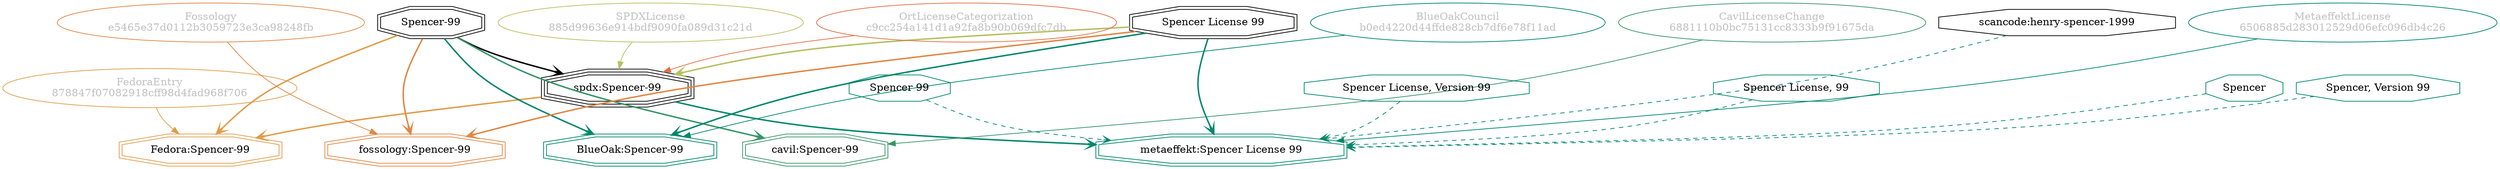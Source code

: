 strict digraph {
    node [shape=box];
    graph [splines=curved];
    4020 [label="SPDXLicense\n885d99636e914bdf9090fa089d31c21d"
         ,fontcolor=gray
         ,color="#b8bf62"
         ,fillcolor="beige;1"
         ,shape=ellipse];
    4021 [label="spdx:Spencer-99"
         ,shape=tripleoctagon];
    4022 [label="Spencer-99"
         ,shape=doubleoctagon];
    4023 [label="Spencer License 99"
         ,shape=doubleoctagon];
    8410 [label="FedoraEntry\n878847f07082918cff98d4fad968f706"
         ,fontcolor=gray
         ,color="#e09d4b"
         ,fillcolor="beige;1"
         ,shape=ellipse];
    8411 [label="Fedora:Spencer-99"
         ,color="#e09d4b"
         ,shape=doubleoctagon];
    8700 [label="BlueOakCouncil\nb0ed4220d44ffde828cb7df6e78f11ad"
         ,fontcolor=gray
         ,color="#00876c"
         ,fillcolor="beige;1"
         ,shape=ellipse];
    8701 [label="BlueOak:Spencer-99"
         ,color="#00876c"
         ,shape=doubleoctagon];
    16918 [label="scancode:henry-spencer-1999"
          ,shape=octagon];
    27968 [label="Fossology\ne5465e37d0112b3059723e3ca98248fb"
          ,fontcolor=gray
          ,color="#e18745"
          ,fillcolor="beige;1"
          ,shape=ellipse];
    27969 [label="fossology:Spencer-99"
          ,color="#e18745"
          ,shape=doubleoctagon];
    35219 [label="OrtLicenseCategorization\nc9cc254a141d1a92fa8b90b069dfc7db"
          ,fontcolor=gray
          ,color="#e06f45"
          ,fillcolor="beige;1"
          ,shape=ellipse];
    37508 [label="CavilLicenseChange\n6881110b0bc75131cc8333b9f91675da"
          ,fontcolor=gray
          ,color="#379469"
          ,fillcolor="beige;1"
          ,shape=ellipse];
    37509 [label="cavil:Spencer-99"
          ,color="#379469"
          ,shape=doubleoctagon];
    48289 [label="MetaeffektLicense\n6506885d283012529d06efc096db4c26"
          ,fontcolor=gray
          ,color="#00876c"
          ,fillcolor="beige;1"
          ,shape=ellipse];
    48290 [label="metaeffekt:Spencer License 99"
          ,color="#00876c"
          ,shape=doubleoctagon];
    48291 [label=Spencer
          ,color="#00876c"
          ,shape=octagon];
    48292 [label="Spencer, Version 99"
          ,color="#00876c"
          ,shape=octagon];
    48293 [label="Spencer 99"
          ,color="#00876c"
          ,shape=octagon];
    48294 [label="Spencer License, Version 99"
          ,color="#00876c"
          ,shape=octagon];
    48295 [label="Spencer License, 99"
          ,color="#00876c"
          ,shape=octagon];
    4020 -> 4021 [weight=0.5
                 ,color="#b8bf62"];
    4021 -> 8411 [style=bold
                 ,arrowhead=vee
                 ,weight=0.7
                 ,color="#e09d4b"];
    4021 -> 48290 [style=bold
                  ,arrowhead=vee
                  ,weight=0.7
                  ,color="#00876c"];
    4022 -> 4021 [style=bold
                 ,arrowhead=vee
                 ,weight=0.7];
    4022 -> 8411 [style=bold
                 ,arrowhead=vee
                 ,weight=0.7
                 ,color="#e09d4b"];
    4022 -> 8701 [style=bold
                 ,arrowhead=vee
                 ,weight=0.7
                 ,color="#00876c"];
    4022 -> 27969 [style=bold
                  ,arrowhead=vee
                  ,weight=0.7
                  ,color="#e18745"];
    4022 -> 37509 [style=bold
                  ,arrowhead=vee
                  ,weight=0.7
                  ,color="#379469"];
    4022 -> 37509 [style=bold
                  ,arrowhead=vee
                  ,weight=0.7
                  ,color="#379469"];
    4023 -> 4021 [style=bold
                 ,arrowhead=vee
                 ,weight=0.7
                 ,color="#b8bf62"];
    4023 -> 8701 [style=bold
                 ,arrowhead=vee
                 ,weight=0.7
                 ,color="#00876c"];
    4023 -> 27969 [style=bold
                  ,arrowhead=vee
                  ,weight=0.7
                  ,color="#e18745"];
    4023 -> 48290 [style=bold
                  ,arrowhead=vee
                  ,weight=0.7
                  ,color="#00876c"];
    8410 -> 8411 [weight=0.5
                 ,color="#e09d4b"];
    8700 -> 8701 [weight=0.5
                 ,color="#00876c"];
    16918 -> 48290 [style=dashed
                   ,arrowhead=vee
                   ,weight=0.5
                   ,color="#00876c"];
    27968 -> 27969 [weight=0.5
                   ,color="#e18745"];
    35219 -> 4021 [weight=0.5
                  ,color="#e06f45"];
    37508 -> 37509 [weight=0.5
                   ,color="#379469"];
    48289 -> 48290 [weight=0.5
                   ,color="#00876c"];
    48291 -> 48290 [style=dashed
                   ,arrowhead=vee
                   ,weight=0.5
                   ,color="#00876c"];
    48292 -> 48290 [style=dashed
                   ,arrowhead=vee
                   ,weight=0.5
                   ,color="#00876c"];
    48293 -> 48290 [style=dashed
                   ,arrowhead=vee
                   ,weight=0.5
                   ,color="#00876c"];
    48294 -> 48290 [style=dashed
                   ,arrowhead=vee
                   ,weight=0.5
                   ,color="#00876c"];
    48295 -> 48290 [style=dashed
                   ,arrowhead=vee
                   ,weight=0.5
                   ,color="#00876c"];
}
